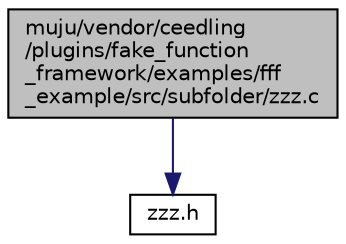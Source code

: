 digraph "muju/vendor/ceedling/plugins/fake_function_framework/examples/fff_example/src/subfolder/zzz.c"
{
  edge [fontname="Helvetica",fontsize="10",labelfontname="Helvetica",labelfontsize="10"];
  node [fontname="Helvetica",fontsize="10",shape=record];
  Node0 [label="muju/vendor/ceedling\l/plugins/fake_function\l_framework/examples/fff\l_example/src/subfolder/zzz.c",height=0.2,width=0.4,color="black", fillcolor="grey75", style="filled", fontcolor="black"];
  Node0 -> Node1 [color="midnightblue",fontsize="10",style="solid",fontname="Helvetica"];
  Node1 [label="zzz.h",height=0.2,width=0.4,color="black", fillcolor="white", style="filled",URL="$zzz_8h.html"];
}
